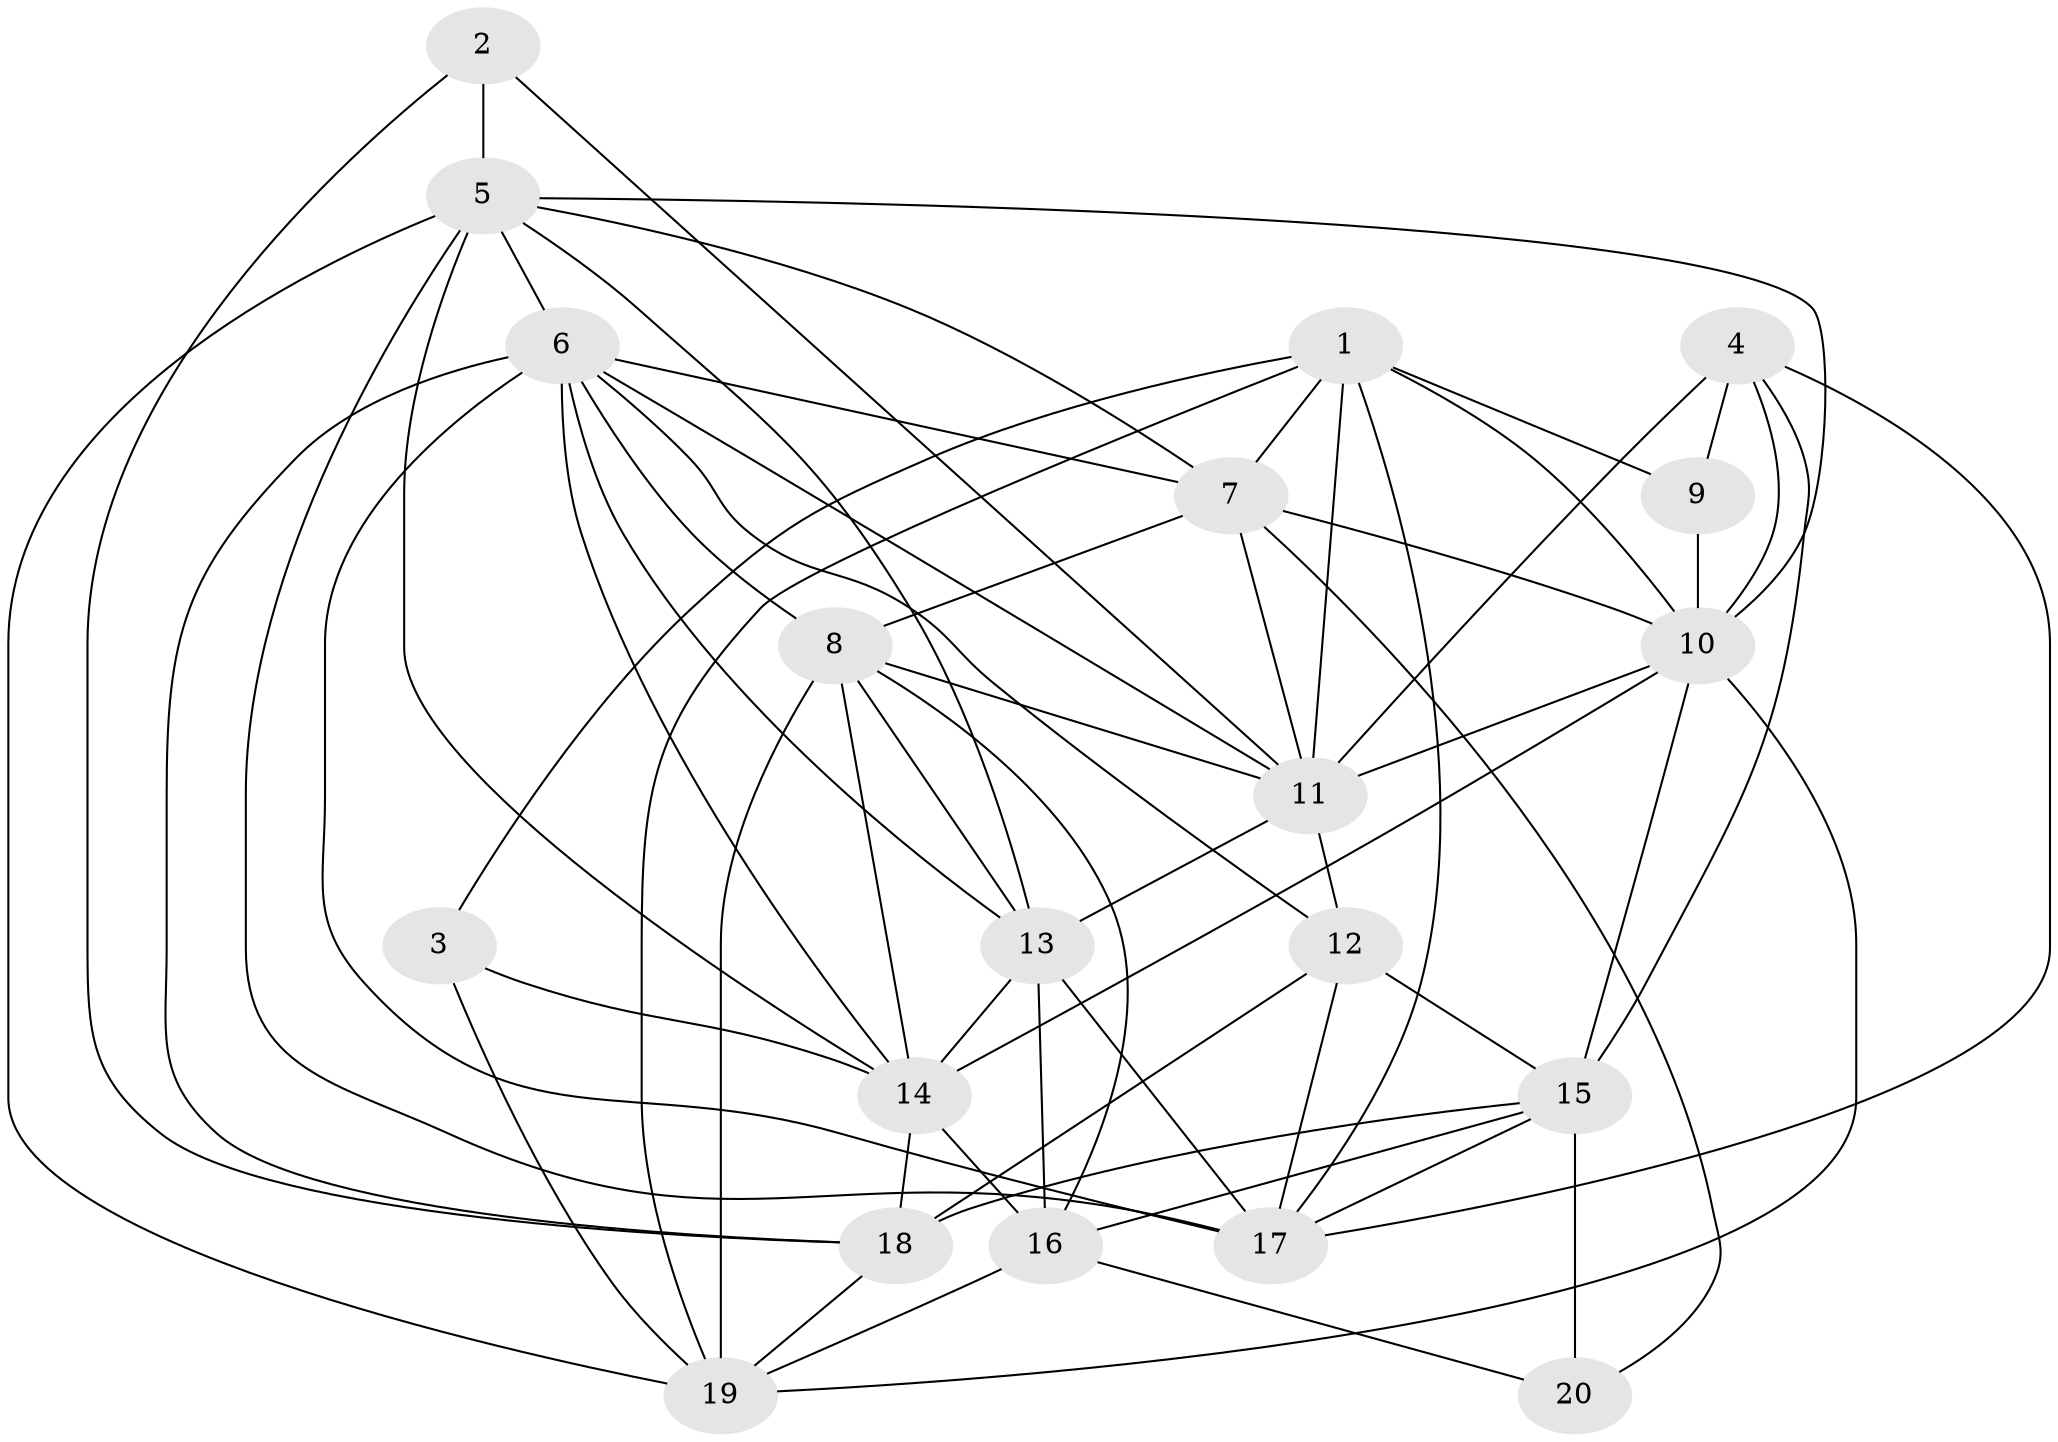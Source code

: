 // original degree distribution, {6: 0.06060606060606061, 4: 0.2727272727272727, 2: 0.13636363636363635, 3: 0.25757575757575757, 5: 0.21212121212121213, 7: 0.045454545454545456, 8: 0.015151515151515152}
// Generated by graph-tools (version 1.1) at 2025/36/03/04/25 23:36:59]
// undirected, 20 vertices, 63 edges
graph export_dot {
  node [color=gray90,style=filled];
  1;
  2;
  3;
  4;
  5;
  6;
  7;
  8;
  9;
  10;
  11;
  12;
  13;
  14;
  15;
  16;
  17;
  18;
  19;
  20;
  1 -- 3 [weight=1.0];
  1 -- 7 [weight=1.0];
  1 -- 9 [weight=1.0];
  1 -- 10 [weight=1.0];
  1 -- 11 [weight=2.0];
  1 -- 17 [weight=1.0];
  1 -- 19 [weight=1.0];
  2 -- 5 [weight=1.0];
  2 -- 11 [weight=1.0];
  2 -- 18 [weight=1.0];
  3 -- 14 [weight=1.0];
  3 -- 19 [weight=1.0];
  4 -- 9 [weight=2.0];
  4 -- 10 [weight=1.0];
  4 -- 11 [weight=1.0];
  4 -- 15 [weight=1.0];
  4 -- 17 [weight=1.0];
  5 -- 6 [weight=1.0];
  5 -- 7 [weight=1.0];
  5 -- 10 [weight=2.0];
  5 -- 13 [weight=1.0];
  5 -- 14 [weight=3.0];
  5 -- 17 [weight=1.0];
  5 -- 19 [weight=1.0];
  6 -- 7 [weight=1.0];
  6 -- 8 [weight=1.0];
  6 -- 11 [weight=1.0];
  6 -- 12 [weight=1.0];
  6 -- 13 [weight=1.0];
  6 -- 14 [weight=1.0];
  6 -- 17 [weight=1.0];
  6 -- 18 [weight=1.0];
  7 -- 8 [weight=1.0];
  7 -- 10 [weight=1.0];
  7 -- 11 [weight=2.0];
  7 -- 20 [weight=1.0];
  8 -- 11 [weight=2.0];
  8 -- 13 [weight=1.0];
  8 -- 14 [weight=1.0];
  8 -- 16 [weight=1.0];
  8 -- 19 [weight=2.0];
  9 -- 10 [weight=1.0];
  10 -- 11 [weight=1.0];
  10 -- 14 [weight=1.0];
  10 -- 15 [weight=1.0];
  10 -- 19 [weight=2.0];
  11 -- 12 [weight=1.0];
  11 -- 13 [weight=3.0];
  12 -- 15 [weight=1.0];
  12 -- 17 [weight=1.0];
  12 -- 18 [weight=1.0];
  13 -- 14 [weight=1.0];
  13 -- 16 [weight=1.0];
  13 -- 17 [weight=2.0];
  14 -- 16 [weight=3.0];
  14 -- 18 [weight=3.0];
  15 -- 16 [weight=1.0];
  15 -- 17 [weight=1.0];
  15 -- 18 [weight=1.0];
  15 -- 20 [weight=1.0];
  16 -- 19 [weight=1.0];
  16 -- 20 [weight=1.0];
  18 -- 19 [weight=1.0];
}
